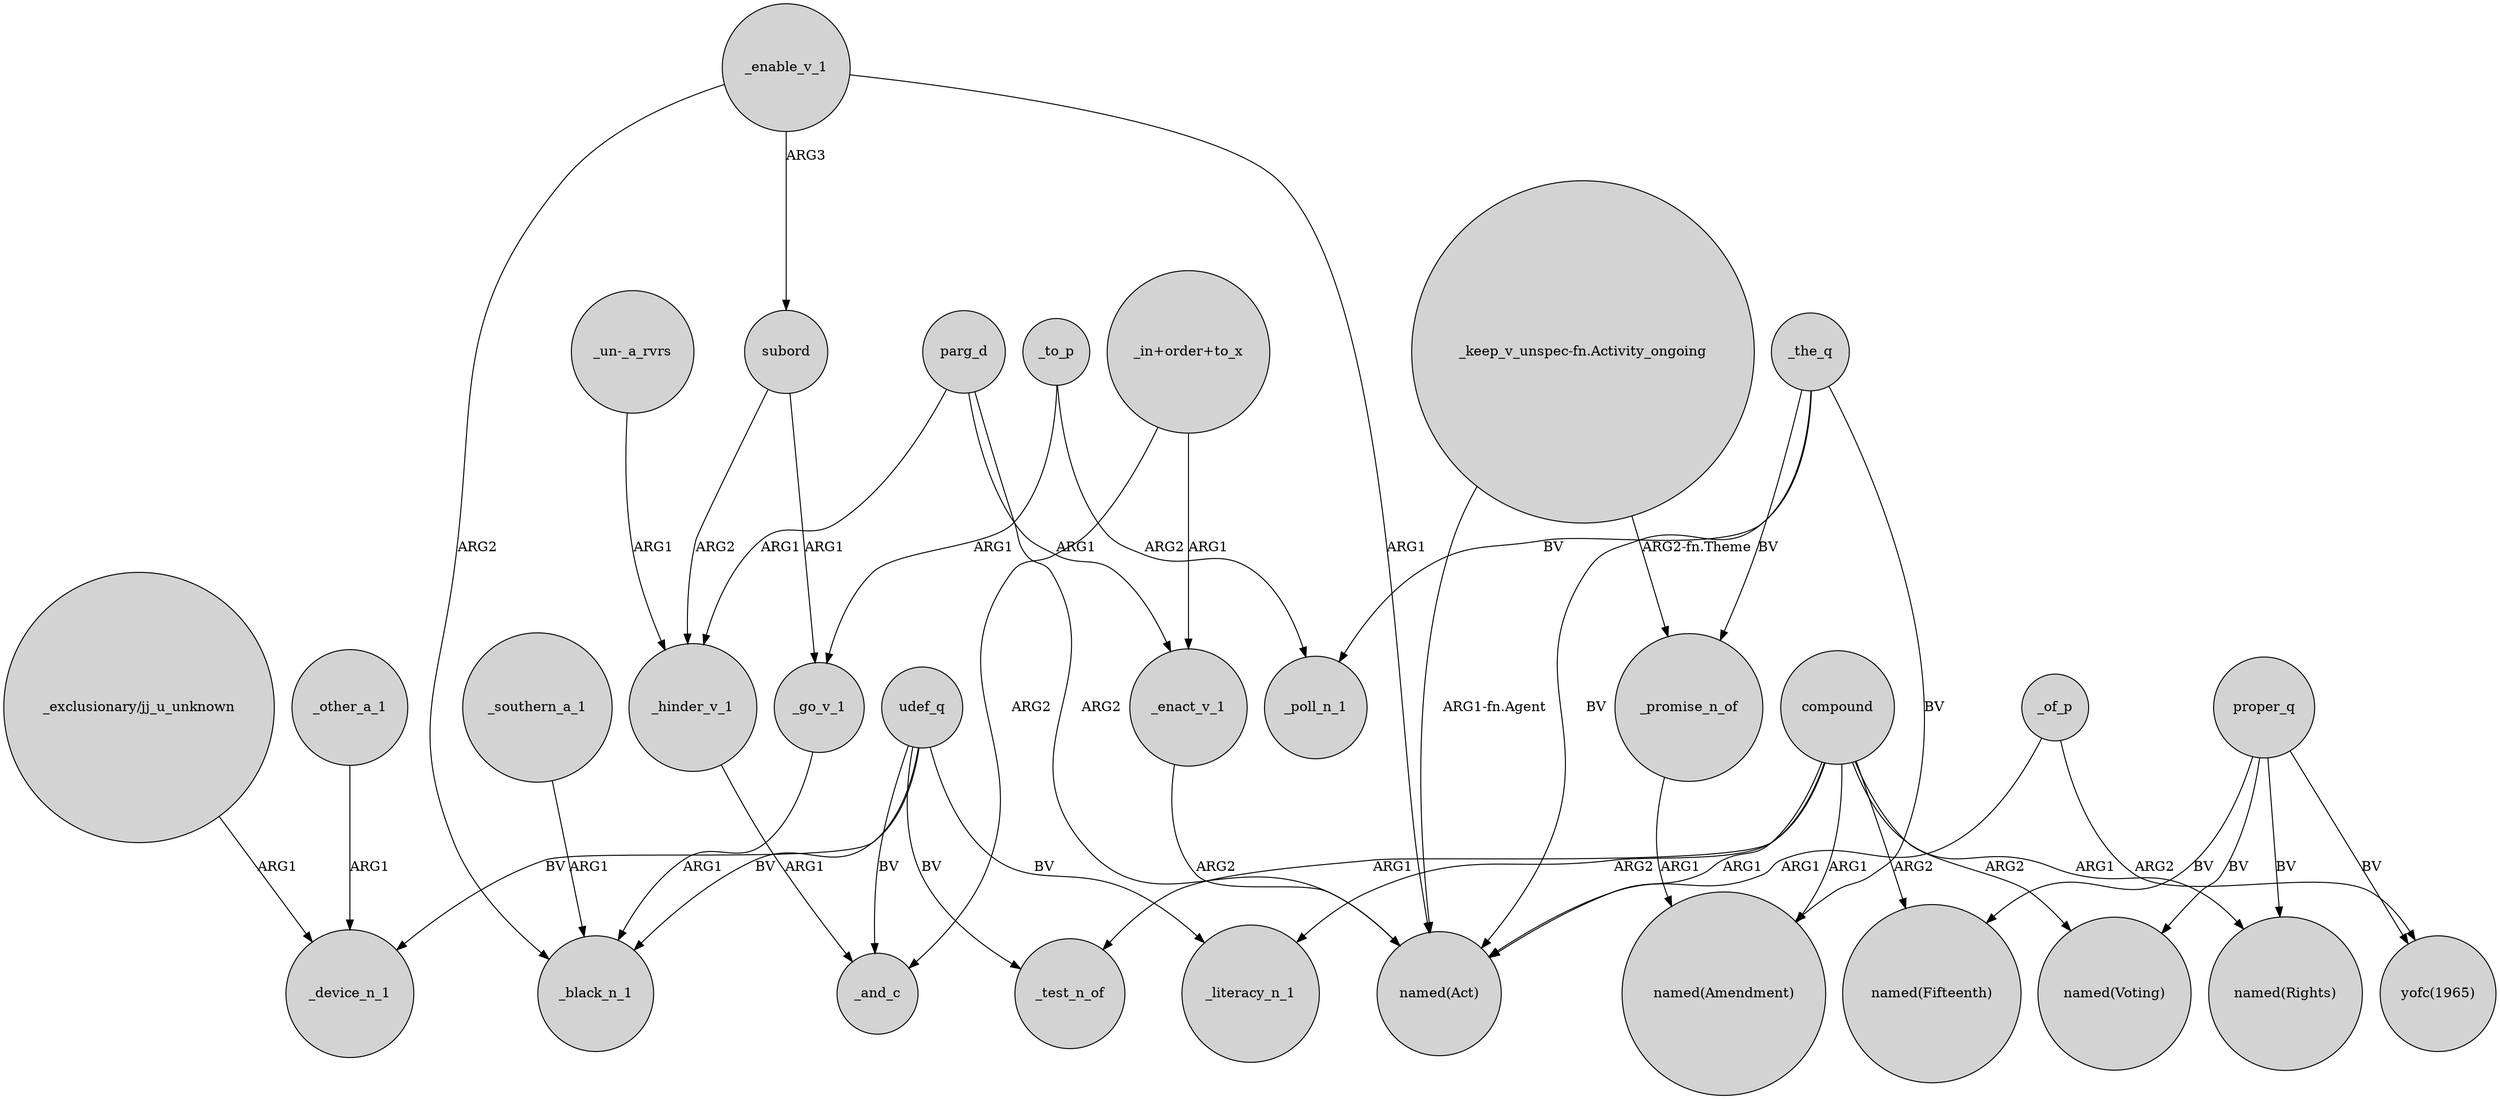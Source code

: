 digraph {
	node [shape=circle style=filled]
	"_exclusionary/jj_u_unknown" -> _device_n_1 [label=ARG1]
	parg_d -> "named(Act)" [label=ARG2]
	"_keep_v_unspec-fn.Activity_ongoing" -> "named(Act)" [label="ARG1-fn.Agent"]
	compound -> "named(Rights)" [label=ARG1]
	parg_d -> _hinder_v_1 [label=ARG1]
	_the_q -> "named(Act)" [label=BV]
	proper_q -> "named(Fifteenth)" [label=BV]
	compound -> "named(Amendment)" [label=ARG1]
	subord -> _go_v_1 [label=ARG1]
	compound -> "named(Fifteenth)" [label=ARG2]
	proper_q -> "named(Voting)" [label=BV]
	udef_q -> _test_n_of [label=BV]
	_southern_a_1 -> _black_n_1 [label=ARG1]
	udef_q -> _literacy_n_1 [label=BV]
	compound -> "named(Voting)" [label=ARG2]
	proper_q -> "named(Rights)" [label=BV]
	_of_p -> "named(Act)" [label=ARG1]
	_hinder_v_1 -> _and_c [label=ARG1]
	subord -> _hinder_v_1 [label=ARG2]
	_to_p -> _poll_n_1 [label=ARG2]
	_go_v_1 -> _black_n_1 [label=ARG1]
	_enable_v_1 -> "named(Act)" [label=ARG1]
	_the_q -> _promise_n_of [label=BV]
	_enact_v_1 -> "named(Act)" [label=ARG2]
	udef_q -> _black_n_1 [label=BV]
	_to_p -> _go_v_1 [label=ARG1]
	_of_p -> "yofc(1965)" [label=ARG2]
	proper_q -> "yofc(1965)" [label=BV]
	"_in+order+to_x" -> _enact_v_1 [label=ARG1]
	_promise_n_of -> "named(Amendment)" [label=ARG1]
	"_keep_v_unspec-fn.Activity_ongoing" -> _promise_n_of [label="ARG2-fn.Theme"]
	_the_q -> "named(Amendment)" [label=BV]
	_the_q -> _poll_n_1 [label=BV]
	_other_a_1 -> _device_n_1 [label=ARG1]
	compound -> _test_n_of [label=ARG1]
	parg_d -> _enact_v_1 [label=ARG1]
	"_in+order+to_x" -> _and_c [label=ARG2]
	compound -> "named(Act)" [label=ARG1]
	compound -> _literacy_n_1 [label=ARG2]
	udef_q -> _device_n_1 [label=BV]
	_enable_v_1 -> subord [label=ARG3]
	_enable_v_1 -> _black_n_1 [label=ARG2]
	udef_q -> _and_c [label=BV]
	"_un-_a_rvrs" -> _hinder_v_1 [label=ARG1]
}
